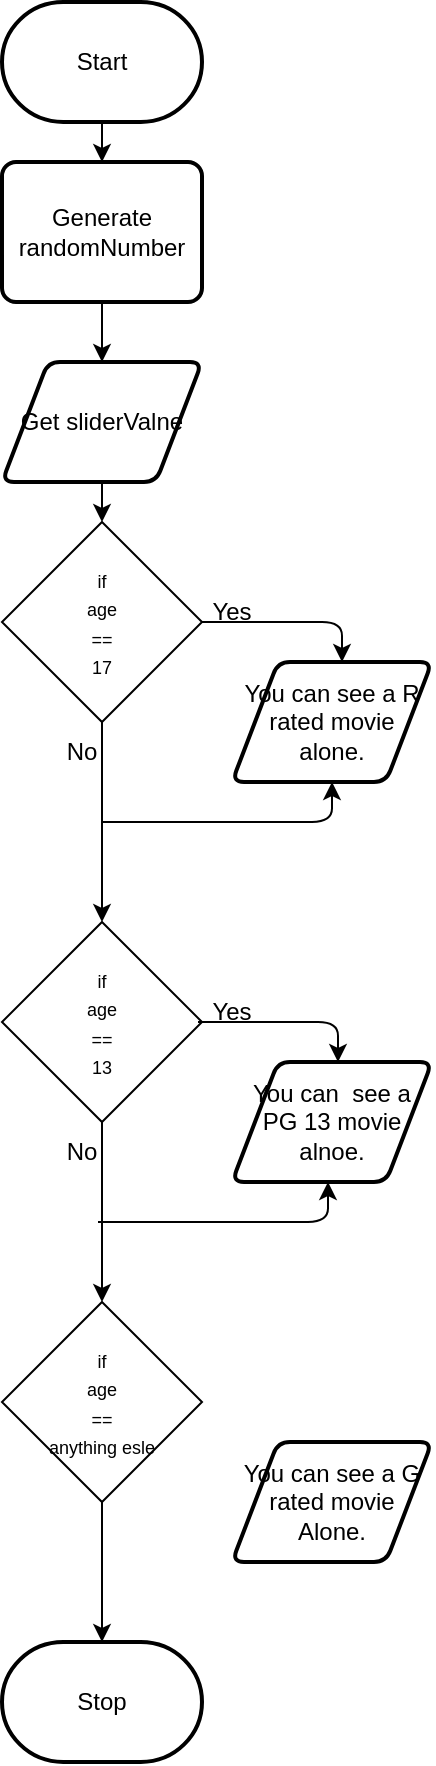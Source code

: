 <mxfile>
    <diagram id="GInHtZuMB5CcCfA9ihm7" name="Page-1">
        <mxGraphModel dx="945" dy="661" grid="1" gridSize="10" guides="1" tooltips="1" connect="1" arrows="1" fold="1" page="1" pageScale="1" pageWidth="850" pageHeight="1100" math="0" shadow="0">
            <root>
                <mxCell id="0"/>
                <mxCell id="1" parent="0"/>
                <mxCell id="32" style="edgeStyle=none;html=1;entryX=0.5;entryY=0;entryDx=0;entryDy=0;" edge="1" parent="1" source="33" target="39">
                    <mxGeometry relative="1" as="geometry"/>
                </mxCell>
                <mxCell id="33" value="Start" style="strokeWidth=2;html=1;shape=mxgraph.flowchart.terminator;whiteSpace=wrap;" vertex="1" parent="1">
                    <mxGeometry x="320" y="110" width="100" height="60" as="geometry"/>
                </mxCell>
                <mxCell id="34" style="edgeStyle=none;html=1;entryX=0.5;entryY=0;entryDx=0;entryDy=0;" edge="1" parent="1" source="35" target="42">
                    <mxGeometry relative="1" as="geometry"/>
                </mxCell>
                <mxCell id="35" value="Get sliderValne" style="shape=parallelogram;html=1;strokeWidth=2;perimeter=parallelogramPerimeter;whiteSpace=wrap;rounded=1;arcSize=12;size=0.23;" vertex="1" parent="1">
                    <mxGeometry x="320" y="290" width="100" height="60" as="geometry"/>
                </mxCell>
                <mxCell id="36" value="You can see a R rated movie alone." style="shape=parallelogram;html=1;strokeWidth=2;perimeter=parallelogramPerimeter;whiteSpace=wrap;rounded=1;arcSize=12;size=0.23;" vertex="1" parent="1">
                    <mxGeometry x="435" y="440" width="100" height="60" as="geometry"/>
                </mxCell>
                <mxCell id="37" value="Stop" style="strokeWidth=2;html=1;shape=mxgraph.flowchart.terminator;whiteSpace=wrap;" vertex="1" parent="1">
                    <mxGeometry x="320" y="930" width="100" height="60" as="geometry"/>
                </mxCell>
                <mxCell id="38" style="edgeStyle=none;html=1;entryX=0.5;entryY=0;entryDx=0;entryDy=0;" edge="1" parent="1" source="39" target="35">
                    <mxGeometry relative="1" as="geometry"/>
                </mxCell>
                <mxCell id="39" value="Generate&lt;br&gt;randomNumber" style="rounded=1;whiteSpace=wrap;html=1;absoluteArcSize=1;arcSize=14;strokeWidth=2;" vertex="1" parent="1">
                    <mxGeometry x="320" y="190" width="100" height="70" as="geometry"/>
                </mxCell>
                <mxCell id="40" style="edgeStyle=none;html=1;fontSize=9;" edge="1" parent="1" source="42">
                    <mxGeometry relative="1" as="geometry">
                        <mxPoint x="490" y="440" as="targetPoint"/>
                        <Array as="points">
                            <mxPoint x="490" y="420"/>
                        </Array>
                    </mxGeometry>
                </mxCell>
                <mxCell id="41" style="edgeStyle=none;html=1;" edge="1" parent="1" source="42" target="44">
                    <mxGeometry relative="1" as="geometry"/>
                </mxCell>
                <mxCell id="42" value="&lt;font style=&quot;font-size: 9px&quot;&gt;if&lt;br&gt;age&lt;br&gt;==&lt;br&gt;17&lt;br&gt;&lt;/font&gt;" style="rhombus;whiteSpace=wrap;html=1;" vertex="1" parent="1">
                    <mxGeometry x="320" y="370" width="100" height="100" as="geometry"/>
                </mxCell>
                <mxCell id="43" style="edgeStyle=none;html=1;entryX=0.5;entryY=0;entryDx=0;entryDy=0;" edge="1" parent="1" source="44" target="55">
                    <mxGeometry relative="1" as="geometry">
                        <mxPoint x="370" y="710" as="targetPoint"/>
                    </mxGeometry>
                </mxCell>
                <mxCell id="44" value="&lt;font style=&quot;font-size: 9px&quot;&gt;if&lt;br&gt;age&lt;br&gt;==&lt;br&gt;13&lt;br&gt;&lt;/font&gt;" style="rhombus;whiteSpace=wrap;html=1;" vertex="1" parent="1">
                    <mxGeometry x="320" y="570" width="100" height="100" as="geometry"/>
                </mxCell>
                <mxCell id="45" style="edgeStyle=none;html=1;fontSize=9;entryX=0.5;entryY=1;entryDx=0;entryDy=0;" edge="1" parent="1" target="36">
                    <mxGeometry relative="1" as="geometry">
                        <mxPoint x="440" y="529" as="targetPoint"/>
                        <Array as="points">
                            <mxPoint x="485" y="520"/>
                        </Array>
                        <mxPoint x="370" y="520" as="sourcePoint"/>
                    </mxGeometry>
                </mxCell>
                <mxCell id="46" style="edgeStyle=none;html=1;fontSize=9;" edge="1" parent="1">
                    <mxGeometry relative="1" as="geometry">
                        <mxPoint x="488" y="640" as="targetPoint"/>
                        <Array as="points">
                            <mxPoint x="488" y="620"/>
                        </Array>
                        <mxPoint x="418" y="620" as="sourcePoint"/>
                    </mxGeometry>
                </mxCell>
                <mxCell id="48" value="You can&amp;nbsp; see a PG 13 movie alnoe." style="shape=parallelogram;html=1;strokeWidth=2;perimeter=parallelogramPerimeter;whiteSpace=wrap;rounded=1;arcSize=12;size=0.23;" vertex="1" parent="1">
                    <mxGeometry x="435" y="640" width="100" height="60" as="geometry"/>
                </mxCell>
                <mxCell id="49" value="Yes" style="text;html=1;strokeColor=none;fillColor=none;align=center;verticalAlign=middle;whiteSpace=wrap;rounded=0;" vertex="1" parent="1">
                    <mxGeometry x="405" y="400" width="60" height="30" as="geometry"/>
                </mxCell>
                <mxCell id="50" value="Yes" style="text;html=1;strokeColor=none;fillColor=none;align=center;verticalAlign=middle;whiteSpace=wrap;rounded=0;" vertex="1" parent="1">
                    <mxGeometry x="405" y="600" width="60" height="30" as="geometry"/>
                </mxCell>
                <mxCell id="51" value="No" style="text;html=1;strokeColor=none;fillColor=none;align=center;verticalAlign=middle;whiteSpace=wrap;rounded=0;" vertex="1" parent="1">
                    <mxGeometry x="330" y="470" width="60" height="30" as="geometry"/>
                </mxCell>
                <mxCell id="52" value="No" style="text;html=1;strokeColor=none;fillColor=none;align=center;verticalAlign=middle;whiteSpace=wrap;rounded=0;" vertex="1" parent="1">
                    <mxGeometry x="330" y="670" width="60" height="30" as="geometry"/>
                </mxCell>
                <mxCell id="57" style="edgeStyle=none;html=1;" edge="1" parent="1" source="55" target="37">
                    <mxGeometry relative="1" as="geometry"/>
                </mxCell>
                <mxCell id="55" value="&lt;font style=&quot;font-size: 9px&quot;&gt;if&lt;br&gt;age&lt;br&gt;==&lt;br&gt;anything esle&lt;br&gt;&lt;/font&gt;" style="rhombus;whiteSpace=wrap;html=1;" vertex="1" parent="1">
                    <mxGeometry x="320" y="760" width="100" height="100" as="geometry"/>
                </mxCell>
                <mxCell id="56" style="edgeStyle=none;html=1;fontSize=9;entryX=0.5;entryY=1;entryDx=0;entryDy=0;" edge="1" parent="1">
                    <mxGeometry relative="1" as="geometry">
                        <mxPoint x="483" y="700" as="targetPoint"/>
                        <Array as="points">
                            <mxPoint x="483" y="720"/>
                        </Array>
                        <mxPoint x="368" y="720" as="sourcePoint"/>
                    </mxGeometry>
                </mxCell>
                <mxCell id="58" value="You can see a G rated movie Alone." style="shape=parallelogram;html=1;strokeWidth=2;perimeter=parallelogramPerimeter;whiteSpace=wrap;rounded=1;arcSize=12;size=0.23;" vertex="1" parent="1">
                    <mxGeometry x="435" y="830" width="100" height="60" as="geometry"/>
                </mxCell>
            </root>
        </mxGraphModel>
    </diagram>
</mxfile>